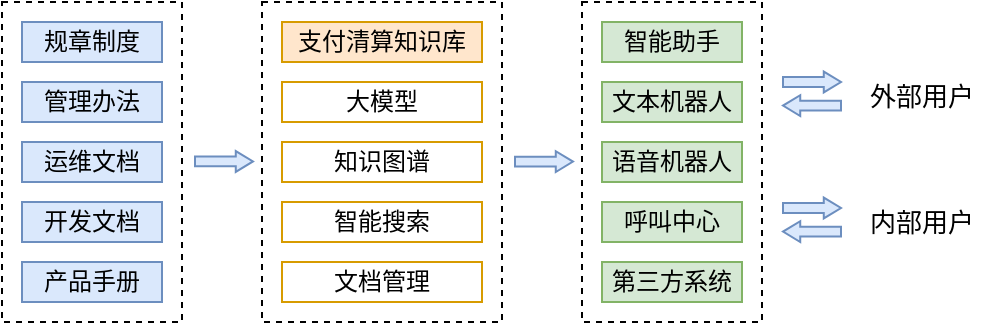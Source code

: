 <mxfile version="21.6.5" type="github">
  <diagram name="第 1 页" id="2rqvZ14EzhXvL73BlL95">
    <mxGraphModel dx="645" dy="411" grid="0" gridSize="10" guides="1" tooltips="1" connect="1" arrows="1" fold="1" page="0" pageScale="1" pageWidth="827" pageHeight="1169" math="0" shadow="0">
      <root>
        <mxCell id="0" />
        <mxCell id="1" parent="0" />
        <mxCell id="DNhpUjChi7D4ri0Lo9Kb-1" value="" style="rounded=0;whiteSpace=wrap;html=1;dashed=1;fillColor=none;" vertex="1" parent="1">
          <mxGeometry x="160" y="80" width="120" height="160" as="geometry" />
        </mxCell>
        <mxCell id="DNhpUjChi7D4ri0Lo9Kb-2" value="支付清算知识库" style="rounded=0;whiteSpace=wrap;html=1;fillColor=#ffe6cc;strokeColor=#d79b00;" vertex="1" parent="1">
          <mxGeometry x="170" y="90" width="100" height="20" as="geometry" />
        </mxCell>
        <mxCell id="DNhpUjChi7D4ri0Lo9Kb-3" value="大模型" style="rounded=0;whiteSpace=wrap;html=1;fillColor=none;strokeColor=#d79b00;" vertex="1" parent="1">
          <mxGeometry x="170" y="120" width="100" height="20" as="geometry" />
        </mxCell>
        <mxCell id="DNhpUjChi7D4ri0Lo9Kb-4" value="知识图谱" style="rounded=0;whiteSpace=wrap;html=1;fillColor=none;strokeColor=#d79b00;" vertex="1" parent="1">
          <mxGeometry x="170" y="150" width="100" height="20" as="geometry" />
        </mxCell>
        <mxCell id="DNhpUjChi7D4ri0Lo9Kb-5" value="智能搜索" style="rounded=0;whiteSpace=wrap;html=1;fillColor=none;strokeColor=#d79b00;" vertex="1" parent="1">
          <mxGeometry x="170" y="180" width="100" height="20" as="geometry" />
        </mxCell>
        <mxCell id="DNhpUjChi7D4ri0Lo9Kb-6" value="文档管理" style="rounded=0;whiteSpace=wrap;html=1;fillColor=none;strokeColor=#d79b00;" vertex="1" parent="1">
          <mxGeometry x="170" y="210" width="100" height="20" as="geometry" />
        </mxCell>
        <mxCell id="DNhpUjChi7D4ri0Lo9Kb-7" value="" style="rounded=0;whiteSpace=wrap;html=1;dashed=1;fillColor=none;" vertex="1" parent="1">
          <mxGeometry x="320" y="80" width="90" height="160" as="geometry" />
        </mxCell>
        <mxCell id="DNhpUjChi7D4ri0Lo9Kb-8" value="" style="shape=flexArrow;endArrow=classic;html=1;rounded=0;endWidth=4.531;endSize=2.539;width=4.898;fillColor=#dae8fc;strokeColor=#6c8ebf;" edge="1" parent="1">
          <mxGeometry width="50" height="50" relative="1" as="geometry">
            <mxPoint x="286" y="159.8" as="sourcePoint" />
            <mxPoint x="316" y="159.8" as="targetPoint" />
          </mxGeometry>
        </mxCell>
        <mxCell id="DNhpUjChi7D4ri0Lo9Kb-9" value="智能助手" style="rounded=0;whiteSpace=wrap;html=1;fillColor=#d5e8d4;strokeColor=#82b366;" vertex="1" parent="1">
          <mxGeometry x="330" y="90" width="70" height="20" as="geometry" />
        </mxCell>
        <mxCell id="DNhpUjChi7D4ri0Lo9Kb-10" value="文本机器人" style="rounded=0;whiteSpace=wrap;html=1;fillColor=#d5e8d4;strokeColor=#82b366;" vertex="1" parent="1">
          <mxGeometry x="330" y="120" width="70" height="20" as="geometry" />
        </mxCell>
        <mxCell id="DNhpUjChi7D4ri0Lo9Kb-11" value="语音机器人" style="rounded=0;whiteSpace=wrap;html=1;fillColor=#d5e8d4;strokeColor=#82b366;" vertex="1" parent="1">
          <mxGeometry x="330" y="150" width="70" height="20" as="geometry" />
        </mxCell>
        <mxCell id="DNhpUjChi7D4ri0Lo9Kb-12" value="呼叫中心" style="rounded=0;whiteSpace=wrap;html=1;fillColor=#d5e8d4;strokeColor=#82b366;" vertex="1" parent="1">
          <mxGeometry x="330" y="180" width="70" height="20" as="geometry" />
        </mxCell>
        <mxCell id="DNhpUjChi7D4ri0Lo9Kb-13" value="第三方系统" style="rounded=0;whiteSpace=wrap;html=1;fillColor=#d5e8d4;strokeColor=#82b366;" vertex="1" parent="1">
          <mxGeometry x="330" y="210" width="70" height="20" as="geometry" />
        </mxCell>
        <mxCell id="DNhpUjChi7D4ri0Lo9Kb-14" value="" style="shape=flexArrow;endArrow=classic;html=1;rounded=0;endWidth=4.531;endSize=2.539;width=4.898;fillColor=#dae8fc;strokeColor=#6c8ebf;" edge="1" parent="1">
          <mxGeometry width="50" height="50" relative="1" as="geometry">
            <mxPoint x="420" y="120.0" as="sourcePoint" />
            <mxPoint x="450" y="120.0" as="targetPoint" />
          </mxGeometry>
        </mxCell>
        <mxCell id="DNhpUjChi7D4ri0Lo9Kb-15" value="" style="shape=flexArrow;endArrow=classic;html=1;rounded=0;endWidth=4.531;endSize=2.539;width=4.898;fillColor=#dae8fc;strokeColor=#6c8ebf;" edge="1" parent="1">
          <mxGeometry width="50" height="50" relative="1" as="geometry">
            <mxPoint x="450" y="131.8" as="sourcePoint" />
            <mxPoint x="420" y="131.8" as="targetPoint" />
          </mxGeometry>
        </mxCell>
        <mxCell id="DNhpUjChi7D4ri0Lo9Kb-16" value="&lt;font style=&quot;font-size: 13px;&quot;&gt;外部用户&lt;/font&gt;" style="text;html=1;strokeColor=none;fillColor=none;align=center;verticalAlign=middle;whiteSpace=wrap;rounded=0;fontColor=#000000;" vertex="1" parent="1">
          <mxGeometry x="460" y="112" width="60" height="30" as="geometry" />
        </mxCell>
        <mxCell id="DNhpUjChi7D4ri0Lo9Kb-17" value="" style="shape=flexArrow;endArrow=classic;html=1;rounded=0;endWidth=4.531;endSize=2.539;width=4.898;fillColor=#dae8fc;strokeColor=#6c8ebf;" edge="1" parent="1">
          <mxGeometry width="50" height="50" relative="1" as="geometry">
            <mxPoint x="420" y="183" as="sourcePoint" />
            <mxPoint x="450" y="183" as="targetPoint" />
          </mxGeometry>
        </mxCell>
        <mxCell id="DNhpUjChi7D4ri0Lo9Kb-18" value="" style="shape=flexArrow;endArrow=classic;html=1;rounded=0;endWidth=4.531;endSize=2.539;width=4.898;fillColor=#dae8fc;strokeColor=#6c8ebf;" edge="1" parent="1">
          <mxGeometry width="50" height="50" relative="1" as="geometry">
            <mxPoint x="450" y="194.8" as="sourcePoint" />
            <mxPoint x="420" y="194.8" as="targetPoint" />
          </mxGeometry>
        </mxCell>
        <mxCell id="DNhpUjChi7D4ri0Lo9Kb-19" value="&lt;span style=&quot;font-size: 13px;&quot;&gt;内部用户&lt;/span&gt;" style="text;html=1;strokeColor=none;fillColor=none;align=center;verticalAlign=middle;whiteSpace=wrap;rounded=0;fontColor=#000000;" vertex="1" parent="1">
          <mxGeometry x="460" y="175" width="60" height="30" as="geometry" />
        </mxCell>
        <mxCell id="DNhpUjChi7D4ri0Lo9Kb-20" value="" style="rounded=0;whiteSpace=wrap;html=1;dashed=1;fillColor=none;" vertex="1" parent="1">
          <mxGeometry x="30" y="80" width="90" height="160" as="geometry" />
        </mxCell>
        <mxCell id="DNhpUjChi7D4ri0Lo9Kb-21" value="规章制度" style="rounded=0;whiteSpace=wrap;html=1;fillColor=#dae8fc;strokeColor=#6c8ebf;" vertex="1" parent="1">
          <mxGeometry x="40" y="90" width="70" height="20" as="geometry" />
        </mxCell>
        <mxCell id="DNhpUjChi7D4ri0Lo9Kb-22" value="运维文档" style="rounded=0;whiteSpace=wrap;html=1;fillColor=#dae8fc;strokeColor=#6c8ebf;" vertex="1" parent="1">
          <mxGeometry x="40" y="150" width="70" height="20" as="geometry" />
        </mxCell>
        <mxCell id="DNhpUjChi7D4ri0Lo9Kb-23" value="开发文档" style="rounded=0;whiteSpace=wrap;html=1;fillColor=#dae8fc;strokeColor=#6c8ebf;" vertex="1" parent="1">
          <mxGeometry x="40" y="180" width="70" height="20" as="geometry" />
        </mxCell>
        <mxCell id="DNhpUjChi7D4ri0Lo9Kb-24" value="管理办法" style="rounded=0;whiteSpace=wrap;html=1;fillColor=#dae8fc;strokeColor=#6c8ebf;" vertex="1" parent="1">
          <mxGeometry x="40" y="120" width="70" height="20" as="geometry" />
        </mxCell>
        <mxCell id="DNhpUjChi7D4ri0Lo9Kb-25" value="产品手册" style="rounded=0;whiteSpace=wrap;html=1;fillColor=#dae8fc;strokeColor=#6c8ebf;" vertex="1" parent="1">
          <mxGeometry x="40" y="210" width="70" height="20" as="geometry" />
        </mxCell>
        <mxCell id="DNhpUjChi7D4ri0Lo9Kb-28" value="" style="shape=flexArrow;endArrow=classic;html=1;rounded=0;endWidth=4.531;endSize=2.539;width=4.898;fillColor=#dae8fc;strokeColor=#6c8ebf;" edge="1" parent="1">
          <mxGeometry width="50" height="50" relative="1" as="geometry">
            <mxPoint x="126" y="159.73" as="sourcePoint" />
            <mxPoint x="156" y="159.73" as="targetPoint" />
          </mxGeometry>
        </mxCell>
      </root>
    </mxGraphModel>
  </diagram>
</mxfile>
